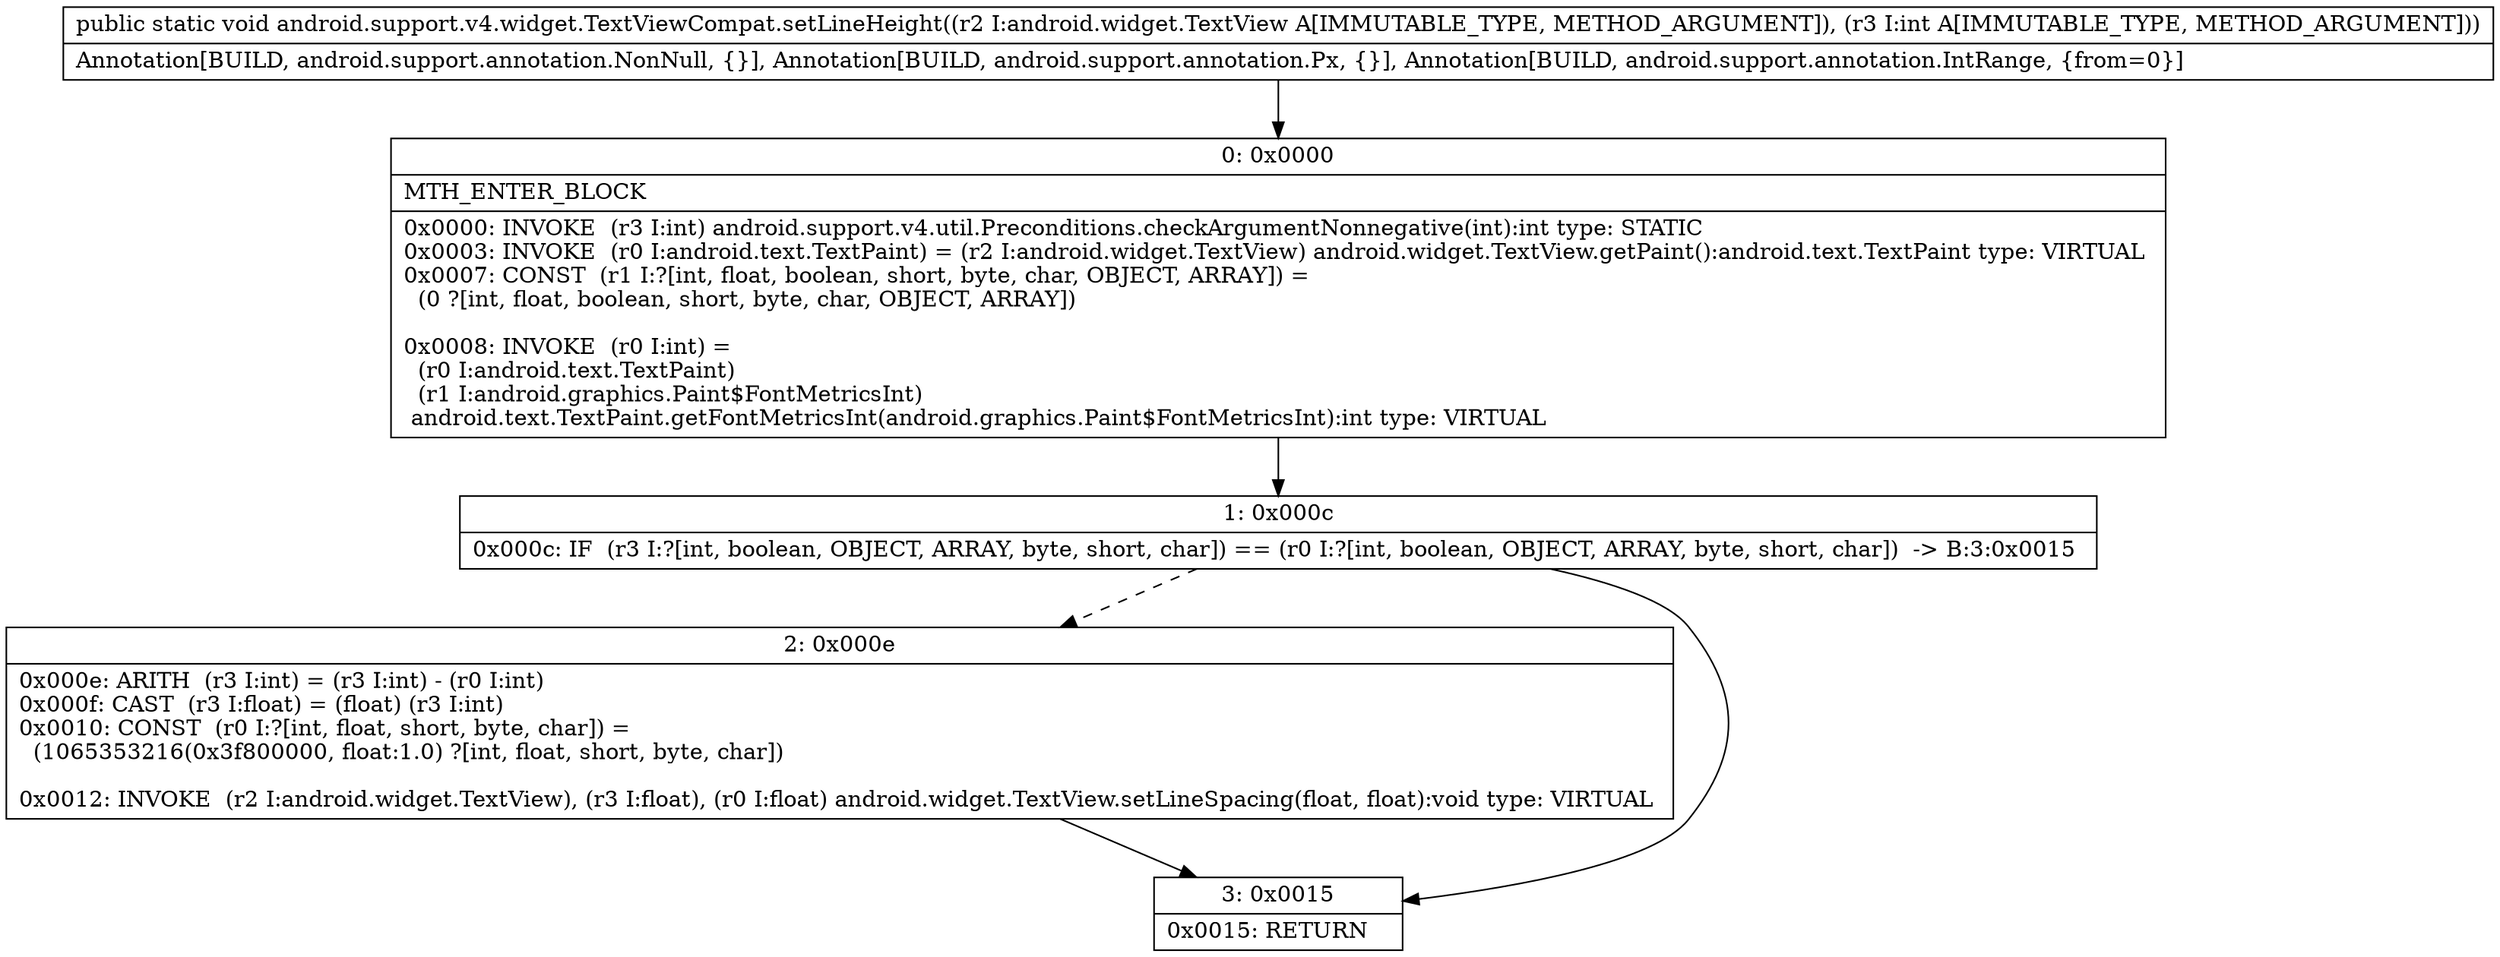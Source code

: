 digraph "CFG forandroid.support.v4.widget.TextViewCompat.setLineHeight(Landroid\/widget\/TextView;I)V" {
Node_0 [shape=record,label="{0\:\ 0x0000|MTH_ENTER_BLOCK\l|0x0000: INVOKE  (r3 I:int) android.support.v4.util.Preconditions.checkArgumentNonnegative(int):int type: STATIC \l0x0003: INVOKE  (r0 I:android.text.TextPaint) = (r2 I:android.widget.TextView) android.widget.TextView.getPaint():android.text.TextPaint type: VIRTUAL \l0x0007: CONST  (r1 I:?[int, float, boolean, short, byte, char, OBJECT, ARRAY]) = \l  (0 ?[int, float, boolean, short, byte, char, OBJECT, ARRAY])\l \l0x0008: INVOKE  (r0 I:int) = \l  (r0 I:android.text.TextPaint)\l  (r1 I:android.graphics.Paint$FontMetricsInt)\l android.text.TextPaint.getFontMetricsInt(android.graphics.Paint$FontMetricsInt):int type: VIRTUAL \l}"];
Node_1 [shape=record,label="{1\:\ 0x000c|0x000c: IF  (r3 I:?[int, boolean, OBJECT, ARRAY, byte, short, char]) == (r0 I:?[int, boolean, OBJECT, ARRAY, byte, short, char])  \-\> B:3:0x0015 \l}"];
Node_2 [shape=record,label="{2\:\ 0x000e|0x000e: ARITH  (r3 I:int) = (r3 I:int) \- (r0 I:int) \l0x000f: CAST  (r3 I:float) = (float) (r3 I:int) \l0x0010: CONST  (r0 I:?[int, float, short, byte, char]) = \l  (1065353216(0x3f800000, float:1.0) ?[int, float, short, byte, char])\l \l0x0012: INVOKE  (r2 I:android.widget.TextView), (r3 I:float), (r0 I:float) android.widget.TextView.setLineSpacing(float, float):void type: VIRTUAL \l}"];
Node_3 [shape=record,label="{3\:\ 0x0015|0x0015: RETURN   \l}"];
MethodNode[shape=record,label="{public static void android.support.v4.widget.TextViewCompat.setLineHeight((r2 I:android.widget.TextView A[IMMUTABLE_TYPE, METHOD_ARGUMENT]), (r3 I:int A[IMMUTABLE_TYPE, METHOD_ARGUMENT]))  | Annotation[BUILD, android.support.annotation.NonNull, \{\}], Annotation[BUILD, android.support.annotation.Px, \{\}], Annotation[BUILD, android.support.annotation.IntRange, \{from=0\}]\l}"];
MethodNode -> Node_0;
Node_0 -> Node_1;
Node_1 -> Node_2[style=dashed];
Node_1 -> Node_3;
Node_2 -> Node_3;
}

